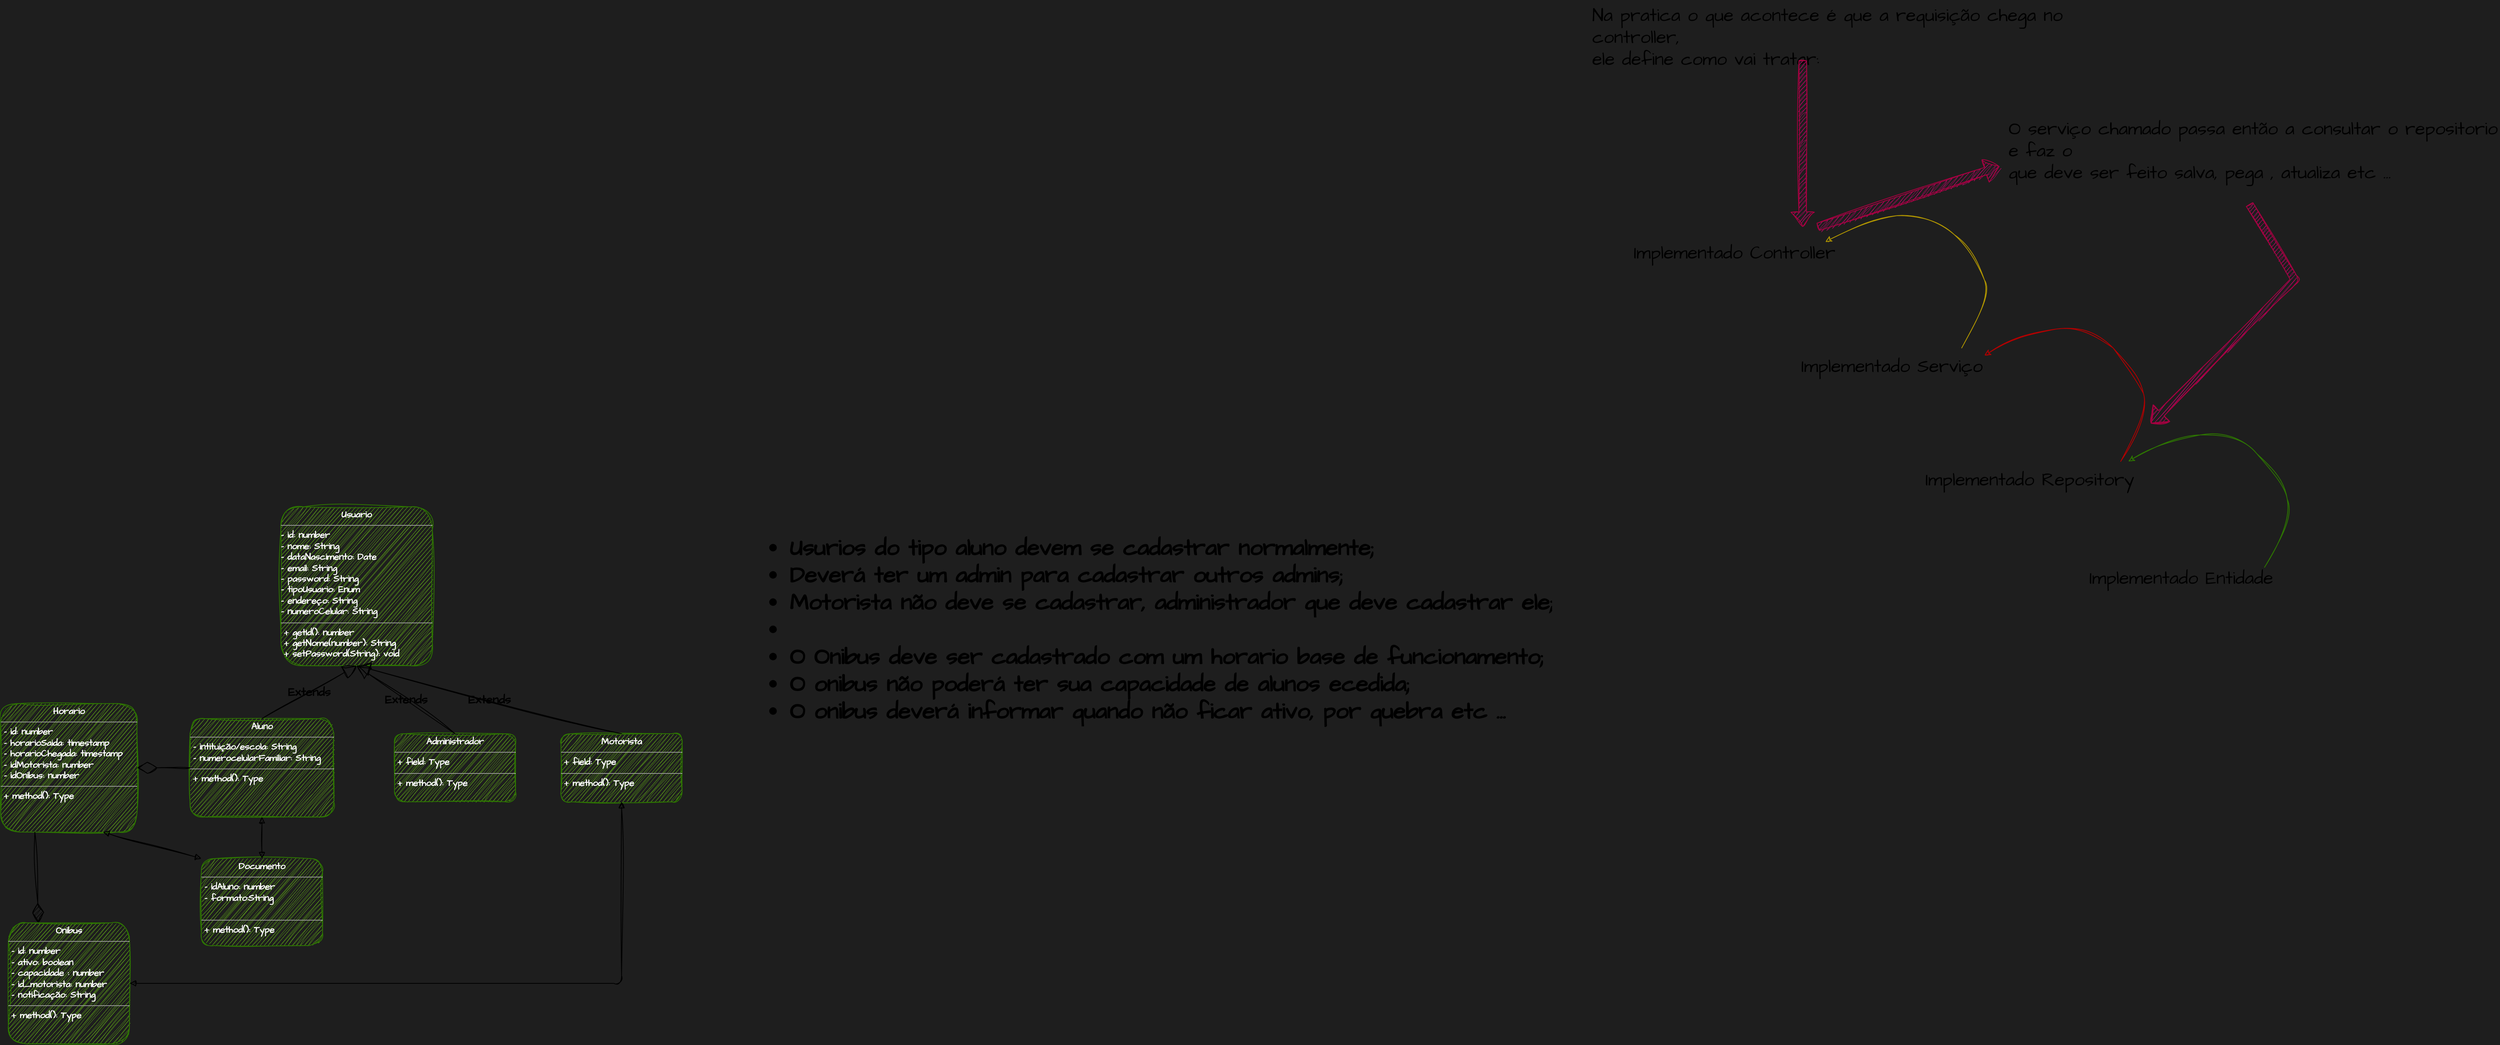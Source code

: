 <mxfile>
    <diagram id="JyZvL8UAVLS7vksvKAZD" name="Page-1">
        <mxGraphModel dx="2441" dy="2099" grid="1" gridSize="10" guides="1" tooltips="1" connect="1" arrows="1" fold="1" page="1" pageScale="1" pageWidth="827" pageHeight="1169" background="#1E1E1E" math="0" shadow="0">
            <root>
                <mxCell id="0"/>
                <mxCell id="1" parent="0"/>
                <mxCell id="2" value="&lt;p style=&quot;margin:0px;margin-top:4px;text-align:center;&quot;&gt;&lt;span&gt;&lt;font&gt;Usuario&lt;/font&gt;&lt;/span&gt;&lt;/p&gt;&lt;hr size=&quot;1&quot;&gt;&lt;font&gt;- id: number&lt;br&gt;&lt;span style=&quot;background-color: initial;&quot;&gt;- nome: String&lt;br&gt;- dataNascimento: Date&lt;br&gt;&lt;/span&gt;- email: String&lt;br&gt;- password: String&lt;br&gt;- tipoUsuario: Enum&lt;br&gt;- endereço: String&lt;br&gt;- numeroCelular: String&lt;br&gt;&lt;/font&gt;&lt;hr size=&quot;1&quot;&gt;&lt;p style=&quot;margin:0px;margin-left:4px;&quot;&gt;&lt;font&gt;+ getId(): number&lt;/font&gt;&lt;/p&gt;&lt;p style=&quot;margin:0px;margin-left:4px;&quot;&gt;&lt;font&gt;+ getNome(number): String&lt;br&gt;&lt;/font&gt;&lt;/p&gt;&lt;p style=&quot;margin:0px;margin-left:4px;&quot;&gt;&lt;font&gt;+ setPassword(String): void&lt;br&gt;&lt;/font&gt;&lt;/p&gt;&lt;p style=&quot;margin:0px;margin-left:4px;&quot;&gt;&lt;br&gt;&lt;/p&gt;" style="verticalAlign=top;align=left;overflow=fill;fontSize=12;fontFamily=Architects Daughter;html=1;sketch=1;hachureGap=4;jiggle=2;curveFitting=1;fontSource=https%3A%2F%2Ffonts.googleapis.com%2Fcss%3Ffamily%3DArchitects%2BDaughter;gradientDirection=radial;fillColor=#60a917;strokeColor=#2D7600;rounded=1;fontStyle=1;fontColor=#ffffff;" parent="1" vertex="1">
                    <mxGeometry x="80" y="120" width="200" height="210" as="geometry"/>
                </mxCell>
                <mxCell id="3" value="&lt;p style=&quot;margin:0px;margin-top:4px;text-align:center;&quot;&gt;&lt;span&gt;Aluno&lt;/span&gt;&lt;/p&gt;&lt;hr size=&quot;1&quot;&gt;&lt;p style=&quot;margin:0px;margin-left:4px;&quot;&gt;- intituição/escola: String&lt;/p&gt;&lt;p style=&quot;margin:0px;margin-left:4px;&quot;&gt;- numerocelularFamiliar: String&lt;/p&gt;&lt;hr size=&quot;1&quot;&gt;&lt;p style=&quot;margin:0px;margin-left:4px;&quot;&gt;+ method(): Type&lt;/p&gt;" style="verticalAlign=top;align=left;overflow=fill;fontSize=12;fontFamily=Architects Daughter;html=1;sketch=1;hachureGap=4;jiggle=2;curveFitting=1;fontSource=https%3A%2F%2Ffonts.googleapis.com%2Fcss%3Ffamily%3DArchitects%2BDaughter;gradientDirection=radial;fillColor=#60a917;fontColor=#ffffff;strokeColor=#2D7600;rounded=1;fontStyle=1" parent="1" vertex="1">
                    <mxGeometry x="-40" y="400" width="190" height="130" as="geometry"/>
                </mxCell>
                <mxCell id="4" value="&lt;p style=&quot;margin:0px;margin-top:4px;text-align:center;&quot;&gt;&lt;span&gt;Administrador&lt;/span&gt;&lt;/p&gt;&lt;hr size=&quot;1&quot;&gt;&lt;p style=&quot;margin:0px;margin-left:4px;&quot;&gt;+ field: Type&lt;/p&gt;&lt;hr size=&quot;1&quot;&gt;&lt;p style=&quot;margin:0px;margin-left:4px;&quot;&gt;+ method(): Type&lt;/p&gt;" style="verticalAlign=top;align=left;overflow=fill;fontSize=12;fontFamily=Architects Daughter;html=1;sketch=1;hachureGap=4;jiggle=2;curveFitting=1;fontSource=https%3A%2F%2Ffonts.googleapis.com%2Fcss%3Ffamily%3DArchitects%2BDaughter;gradientDirection=radial;fillColor=#60a917;fontColor=#ffffff;strokeColor=#2D7600;rounded=1;fontStyle=1" parent="1" vertex="1">
                    <mxGeometry x="230" y="420" width="160" height="90" as="geometry"/>
                </mxCell>
                <mxCell id="5" value="&lt;p style=&quot;margin:0px;margin-top:4px;text-align:center;&quot;&gt;&lt;span&gt;Motorista&lt;/span&gt;&lt;/p&gt;&lt;hr size=&quot;1&quot;&gt;&lt;p style=&quot;margin:0px;margin-left:4px;&quot;&gt;+ field: Type&lt;/p&gt;&lt;hr size=&quot;1&quot;&gt;&lt;p style=&quot;margin:0px;margin-left:4px;&quot;&gt;+ method(): Type&lt;/p&gt;" style="verticalAlign=top;align=left;overflow=fill;fontSize=12;fontFamily=Architects Daughter;html=1;sketch=1;hachureGap=4;jiggle=2;curveFitting=1;fontSource=https%3A%2F%2Ffonts.googleapis.com%2Fcss%3Ffamily%3DArchitects%2BDaughter;gradientDirection=radial;fillColor=#60a917;fontColor=#ffffff;strokeColor=#2D7600;rounded=1;fontStyle=1" parent="1" vertex="1">
                    <mxGeometry x="450" y="420" width="160" height="90" as="geometry"/>
                </mxCell>
                <mxCell id="6" value="&lt;p style=&quot;margin:0px;margin-top:4px;text-align:center;&quot;&gt;&lt;span&gt;Horario&lt;/span&gt;&lt;/p&gt;&lt;hr size=&quot;1&quot;&gt;&lt;p style=&quot;margin:0px;margin-left:4px;&quot;&gt;- id: number&lt;/p&gt;&lt;p style=&quot;margin:0px;margin-left:4px;&quot;&gt;- horarioSaida: timestamp&lt;/p&gt;&lt;p style=&quot;margin:0px;margin-left:4px;&quot;&gt;- horarioChegada: timestamp&lt;br&gt;&lt;/p&gt;&lt;p style=&quot;margin:0px;margin-left:4px;&quot;&gt;- idMotorista: number&lt;/p&gt;&lt;p style=&quot;margin:0px;margin-left:4px;&quot;&gt;- idOnibus: number&lt;br&gt;&lt;/p&gt;&lt;hr size=&quot;1&quot;&gt;&lt;p style=&quot;margin:0px;margin-left:4px;&quot;&gt;+ method(): Type&lt;/p&gt;" style="verticalAlign=top;align=left;overflow=fill;fontSize=12;fontFamily=Architects Daughter;html=1;sketch=1;hachureGap=4;jiggle=2;curveFitting=1;fontSource=https%3A%2F%2Ffonts.googleapis.com%2Fcss%3Ffamily%3DArchitects%2BDaughter;gradientDirection=radial;fillColor=#60a917;fontColor=#ffffff;strokeColor=#2D7600;rounded=1;fontStyle=1" parent="1" vertex="1">
                    <mxGeometry x="-290" y="380" width="180" height="170" as="geometry"/>
                </mxCell>
                <mxCell id="7" value="&lt;p style=&quot;margin:0px;margin-top:4px;text-align:center;&quot;&gt;&lt;span&gt;Documento&lt;/span&gt;&lt;/p&gt;&lt;hr size=&quot;1&quot;&gt;&lt;p style=&quot;margin:0px;margin-left:4px;&quot;&gt;- idAluno: number&lt;/p&gt;&lt;p style=&quot;margin:0px;margin-left:4px;&quot;&gt;- formato:String&lt;/p&gt;&lt;p style=&quot;margin:0px;margin-left:4px;&quot;&gt;&lt;br&gt;&lt;/p&gt;&lt;hr size=&quot;1&quot;&gt;&lt;p style=&quot;margin:0px;margin-left:4px;&quot;&gt;+ method(): Type&lt;/p&gt;" style="verticalAlign=top;align=left;overflow=fill;fontSize=12;fontFamily=Architects Daughter;html=1;sketch=1;hachureGap=4;jiggle=2;curveFitting=1;fontSource=https%3A%2F%2Ffonts.googleapis.com%2Fcss%3Ffamily%3DArchitects%2BDaughter;gradientDirection=radial;fillColor=#60a917;fontColor=#ffffff;strokeColor=#2D7600;rounded=1;fontStyle=1" parent="1" vertex="1">
                    <mxGeometry x="-25" y="585" width="160" height="115" as="geometry"/>
                </mxCell>
                <mxCell id="8" value="&lt;p style=&quot;margin:0px;margin-top:4px;text-align:center;&quot;&gt;&lt;span&gt;Onibus&lt;/span&gt;&lt;/p&gt;&lt;hr size=&quot;1&quot;&gt;&lt;p style=&quot;margin:0px;margin-left:4px;&quot;&gt;- id: number&lt;/p&gt;&lt;p style=&quot;margin:0px;margin-left:4px;&quot;&gt;- ativo: boolean&lt;/p&gt;&lt;p style=&quot;margin:0px;margin-left:4px;&quot;&gt;- capacidade : number&lt;/p&gt;&lt;p style=&quot;margin:0px;margin-left:4px;&quot;&gt;- id_motorista: number&lt;/p&gt;&lt;p style=&quot;margin:0px;margin-left:4px;&quot;&gt;- notificação: String&lt;/p&gt;&lt;hr size=&quot;1&quot;&gt;&lt;p style=&quot;margin:0px;margin-left:4px;&quot;&gt;+ method(): Type&lt;/p&gt;" style="verticalAlign=top;align=left;overflow=fill;fontSize=12;fontFamily=Architects Daughter;html=1;sketch=1;hachureGap=4;jiggle=2;curveFitting=1;fontSource=https%3A%2F%2Ffonts.googleapis.com%2Fcss%3Ffamily%3DArchitects%2BDaughter;gradientDirection=radial;fillColor=#60a917;fontColor=#ffffff;strokeColor=#2D7600;rounded=1;fontStyle=1" parent="1" vertex="1">
                    <mxGeometry x="-280" y="670" width="160" height="160" as="geometry"/>
                </mxCell>
                <mxCell id="9" value="Extends" style="endArrow=block;endSize=16;endFill=0;html=1;sketch=1;hachureGap=4;jiggle=2;curveFitting=1;fontFamily=Architects Daughter;fontSource=https%3A%2F%2Ffonts.googleapis.com%2Fcss%3Ffamily%3DArchitects%2BDaughter;fontSize=16;exitX=0.5;exitY=0;exitDx=0;exitDy=0;entryX=0.5;entryY=1;entryDx=0;entryDy=0;fontColor=#000000;fontStyle=1;labelBackgroundColor=none;" parent="1" source="3" target="2" edge="1">
                    <mxGeometry width="160" relative="1" as="geometry">
                        <mxPoint x="160" y="370" as="sourcePoint"/>
                        <mxPoint x="320" y="370" as="targetPoint"/>
                    </mxGeometry>
                </mxCell>
                <mxCell id="10" value="Extends" style="endArrow=block;endSize=16;endFill=0;html=1;sketch=1;hachureGap=4;jiggle=2;curveFitting=1;fontFamily=Architects Daughter;fontSource=https%3A%2F%2Ffonts.googleapis.com%2Fcss%3Ffamily%3DArchitects%2BDaughter;fontSize=16;exitX=0.5;exitY=0;exitDx=0;exitDy=0;entryX=0.5;entryY=1;entryDx=0;entryDy=0;fontColor=#000000;fontStyle=1;labelBackgroundColor=none;" parent="1" source="4" target="2" edge="1">
                    <mxGeometry width="160" relative="1" as="geometry">
                        <mxPoint x="350" y="370" as="sourcePoint"/>
                        <mxPoint x="370" y="220" as="targetPoint"/>
                    </mxGeometry>
                </mxCell>
                <mxCell id="11" value="Extends" style="endArrow=block;endSize=16;endFill=0;html=1;sketch=1;hachureGap=4;jiggle=2;curveFitting=1;fontFamily=Architects Daughter;fontSource=https%3A%2F%2Ffonts.googleapis.com%2Fcss%3Ffamily%3DArchitects%2BDaughter;fontSize=16;exitX=0.5;exitY=0;exitDx=0;exitDy=0;entryX=0.5;entryY=1;entryDx=0;entryDy=0;fontColor=#000000;fontStyle=1;labelBackgroundColor=none;" parent="1" source="5" target="2" edge="1">
                    <mxGeometry width="160" relative="1" as="geometry">
                        <mxPoint x="404" y="410" as="sourcePoint"/>
                        <mxPoint x="424" y="260" as="targetPoint"/>
                    </mxGeometry>
                </mxCell>
                <mxCell id="15" value="" style="endArrow=diamondThin;endFill=1;endSize=24;html=1;sketch=1;hachureGap=4;jiggle=2;curveFitting=1;fontFamily=Architects Daughter;fontSource=https%3A%2F%2Ffonts.googleapis.com%2Fcss%3Ffamily%3DArchitects%2BDaughter;fontSize=16;entryX=0.25;entryY=0;entryDx=0;entryDy=0;exitX=0.25;exitY=1;exitDx=0;exitDy=0;fontColor=#000000;fontStyle=1" parent="1" source="6" target="8" edge="1">
                    <mxGeometry width="160" relative="1" as="geometry">
                        <mxPoint x="-560" y="415.0" as="sourcePoint"/>
                        <mxPoint x="-390" y="635" as="targetPoint"/>
                    </mxGeometry>
                </mxCell>
                <mxCell id="17" value="" style="endArrow=block;startArrow=block;endFill=1;startFill=1;html=1;sketch=1;hachureGap=4;jiggle=2;curveFitting=1;fontFamily=Architects Daughter;fontSource=https%3A%2F%2Ffonts.googleapis.com%2Fcss%3Ffamily%3DArchitects%2BDaughter;fontSize=16;entryX=0.5;entryY=1;entryDx=0;entryDy=0;exitX=1;exitY=0.5;exitDx=0;exitDy=0;fontColor=#000000;fontStyle=1" parent="1" source="8" target="5" edge="1">
                    <mxGeometry width="160" relative="1" as="geometry">
                        <mxPoint x="-100" y="730" as="sourcePoint"/>
                        <mxPoint y="760.0" as="targetPoint"/>
                        <Array as="points">
                            <mxPoint x="530" y="750"/>
                        </Array>
                    </mxGeometry>
                </mxCell>
                <mxCell id="18" value="" style="endArrow=block;startArrow=block;endFill=1;startFill=1;html=1;sketch=1;hachureGap=4;jiggle=2;curveFitting=1;fontFamily=Architects Daughter;fontSource=https%3A%2F%2Ffonts.googleapis.com%2Fcss%3Ffamily%3DArchitects%2BDaughter;fontSize=16;exitX=0.5;exitY=1;exitDx=0;exitDy=0;entryX=0.5;entryY=0;entryDx=0;entryDy=0;fontColor=#000000;fontStyle=1" parent="1" source="3" target="7" edge="1">
                    <mxGeometry width="160" relative="1" as="geometry">
                        <mxPoint x="-120" y="530" as="sourcePoint"/>
                        <mxPoint x="-30" y="530" as="targetPoint"/>
                    </mxGeometry>
                </mxCell>
                <mxCell id="19" value="" style="endArrow=block;startArrow=block;endFill=1;startFill=1;html=1;sketch=1;hachureGap=4;jiggle=2;curveFitting=1;fontFamily=Architects Daughter;fontSource=https%3A%2F%2Ffonts.googleapis.com%2Fcss%3Ffamily%3DArchitects%2BDaughter;fontSize=16;exitX=0.75;exitY=1;exitDx=0;exitDy=0;entryX=0;entryY=0;entryDx=0;entryDy=0;fontColor=#000000;fontStyle=1" parent="1" source="6" target="7" edge="1">
                    <mxGeometry width="160" relative="1" as="geometry">
                        <mxPoint x="-120" y="500" as="sourcePoint"/>
                        <mxPoint x="-120" y="570" as="targetPoint"/>
                    </mxGeometry>
                </mxCell>
                <mxCell id="20" value="&lt;ul style=&quot;font-size: 30px;&quot;&gt;&lt;li&gt;Usurios do tipo aluno devem se cadastrar normalmente;&lt;/li&gt;&lt;li&gt;Deverá ter um admin para cadastrar outros admins;&lt;/li&gt;&lt;li&gt;Motorista não deve se cadastrar, administrador que deve cadastrar ele;&lt;/li&gt;&lt;li&gt;&lt;br&gt;&lt;/li&gt;&lt;li&gt;O Onibus deve ser cadastrado com um horario base de funcionamento;&lt;/li&gt;&lt;li&gt;O onibus não poderá ter sua capacidade de alunos ecedida;&lt;/li&gt;&lt;li&gt;O onibus deverá informar quando não ficar ativo, por quebra etc ...&lt;/li&gt;&lt;/ul&gt;" style="text;strokeColor=none;fillColor=none;html=1;whiteSpace=wrap;verticalAlign=top;overflow=hidden;sketch=1;hachureGap=4;jiggle=2;curveFitting=1;fontFamily=Architects Daughter;fontSource=https%3A%2F%2Ffonts.googleapis.com%2Fcss%3Ffamily%3DArchitects%2BDaughter;fontSize=20;fontColor=#000000;fontStyle=1" parent="1" vertex="1">
                    <mxGeometry x="710" y="120" width="1320" height="500" as="geometry"/>
                </mxCell>
                <mxCell id="21" value="" style="endArrow=diamondThin;endFill=0;endSize=24;html=1;labelBackgroundColor=none;sketch=1;hachureGap=4;jiggle=2;curveFitting=1;fontFamily=Architects Daughter;fontSource=https%3A%2F%2Ffonts.googleapis.com%2Fcss%3Ffamily%3DArchitects%2BDaughter;fontSize=30;fontColor=#171717;entryX=1;entryY=0.5;entryDx=0;entryDy=0;exitX=0;exitY=0.5;exitDx=0;exitDy=0;" parent="1" source="3" target="6" edge="1">
                    <mxGeometry width="160" relative="1" as="geometry">
                        <mxPoint x="-80" y="550" as="sourcePoint"/>
                        <mxPoint x="-80" y="450" as="targetPoint"/>
                    </mxGeometry>
                </mxCell>
                <mxCell id="22" value="Implementado Repository" style="text;html=1;strokeColor=none;fillColor=none;align=center;verticalAlign=middle;whiteSpace=wrap;rounded=0;sketch=1;hachureGap=4;jiggle=2;curveFitting=1;fontFamily=Architects Daughter;fontSource=https%3A%2F%2Ffonts.googleapis.com%2Fcss%3Ffamily%3DArchitects%2BDaughter;fontSize=24;" parent="1" vertex="1">
                    <mxGeometry x="2250" y="70" width="280" height="30" as="geometry"/>
                </mxCell>
                <mxCell id="23" value="Implementado Entidade" style="text;html=1;strokeColor=none;fillColor=none;align=center;verticalAlign=middle;whiteSpace=wrap;rounded=0;sketch=1;hachureGap=4;jiggle=2;curveFitting=1;fontFamily=Architects Daughter;fontSource=https%3A%2F%2Ffonts.googleapis.com%2Fcss%3Ffamily%3DArchitects%2BDaughter;fontSize=24;" parent="1" vertex="1">
                    <mxGeometry x="2450" y="200" width="280" height="30" as="geometry"/>
                </mxCell>
                <mxCell id="24" value="" style="curved=1;endArrow=classic;html=1;sketch=1;hachureGap=4;jiggle=2;curveFitting=1;fontFamily=Architects Daughter;fontSource=https%3A%2F%2Ffonts.googleapis.com%2Fcss%3Ffamily%3DArchitects%2BDaughter;fontSize=16;fillColor=#60a917;strokeColor=#2D7600;" parent="1" edge="1">
                    <mxGeometry width="50" height="50" relative="1" as="geometry">
                        <mxPoint x="2700" y="200" as="sourcePoint"/>
                        <mxPoint x="2520" y="60" as="targetPoint"/>
                        <Array as="points">
                            <mxPoint x="2740" y="140"/>
                            <mxPoint x="2720" y="80"/>
                            <mxPoint x="2660" y="20"/>
                            <mxPoint x="2570" y="30"/>
                        </Array>
                    </mxGeometry>
                </mxCell>
                <mxCell id="25" value="Implementado Serviço" style="text;html=1;strokeColor=none;fillColor=none;align=center;verticalAlign=middle;whiteSpace=wrap;rounded=0;sketch=1;hachureGap=4;jiggle=2;curveFitting=1;fontFamily=Architects Daughter;fontSource=https%3A%2F%2Ffonts.googleapis.com%2Fcss%3Ffamily%3DArchitects%2BDaughter;fontSize=24;" parent="1" vertex="1">
                    <mxGeometry x="2068" y="-80" width="280" height="30" as="geometry"/>
                </mxCell>
                <mxCell id="26" value="" style="curved=1;endArrow=classic;html=1;sketch=1;hachureGap=4;jiggle=2;curveFitting=1;fontFamily=Architects Daughter;fontSource=https%3A%2F%2Ffonts.googleapis.com%2Fcss%3Ffamily%3DArchitects%2BDaughter;fontSize=16;fillColor=#e51400;strokeColor=#B20000;" parent="1" edge="1">
                    <mxGeometry width="50" height="50" relative="1" as="geometry">
                        <mxPoint x="2510" y="60" as="sourcePoint"/>
                        <mxPoint x="2330" y="-80" as="targetPoint"/>
                        <Array as="points">
                            <mxPoint x="2550"/>
                            <mxPoint x="2530" y="-60"/>
                            <mxPoint x="2470" y="-120"/>
                            <mxPoint x="2380" y="-110"/>
                        </Array>
                    </mxGeometry>
                </mxCell>
                <mxCell id="27" value="Implementado Controller&lt;br style=&quot;font-size: 24px;&quot;&gt;" style="text;html=1;strokeColor=none;fillColor=none;align=center;verticalAlign=middle;whiteSpace=wrap;rounded=0;sketch=1;hachureGap=4;jiggle=2;curveFitting=1;fontFamily=Architects Daughter;fontSource=https%3A%2F%2Ffonts.googleapis.com%2Fcss%3Ffamily%3DArchitects%2BDaughter;fontSize=24;" parent="1" vertex="1">
                    <mxGeometry x="1860" y="-230" width="280" height="30" as="geometry"/>
                </mxCell>
                <mxCell id="28" value="" style="curved=1;endArrow=classic;html=1;sketch=1;hachureGap=4;jiggle=2;curveFitting=1;fontFamily=Architects Daughter;fontSource=https%3A%2F%2Ffonts.googleapis.com%2Fcss%3Ffamily%3DArchitects%2BDaughter;fontSize=16;fillColor=#e3c800;strokeColor=#B09500;" parent="1" edge="1">
                    <mxGeometry width="50" height="50" relative="1" as="geometry">
                        <mxPoint x="2300" y="-90" as="sourcePoint"/>
                        <mxPoint x="2120" y="-230" as="targetPoint"/>
                        <Array as="points">
                            <mxPoint x="2340" y="-150"/>
                            <mxPoint x="2320" y="-210"/>
                            <mxPoint x="2260" y="-270"/>
                            <mxPoint x="2170" y="-260"/>
                        </Array>
                    </mxGeometry>
                </mxCell>
                <mxCell id="29" value="&lt;font style=&quot;font-size: 24px;&quot;&gt;Na pratica o que acontece é que a requisição chega no controller,&lt;br&gt;ele define como vai tratar:&lt;/font&gt;" style="text;html=1;strokeColor=none;fillColor=none;align=left;verticalAlign=middle;whiteSpace=wrap;rounded=0;sketch=1;hachureGap=4;jiggle=2;curveFitting=1;fontFamily=Architects Daughter;fontSource=https%3A%2F%2Ffonts.googleapis.com%2Fcss%3Ffamily%3DArchitects%2BDaughter;fontSize=20;" parent="1" vertex="1">
                    <mxGeometry x="1810" y="-550" width="650" height="100" as="geometry"/>
                </mxCell>
                <mxCell id="30" value="" style="shape=flexArrow;endArrow=classic;html=1;sketch=1;hachureGap=4;jiggle=2;curveFitting=1;fontFamily=Architects Daughter;fontSource=https%3A%2F%2Ffonts.googleapis.com%2Fcss%3Ffamily%3DArchitects%2BDaughter;fontSize=16;fillColor=#d80073;strokeColor=#A50040;" parent="1" edge="1">
                    <mxGeometry width="50" height="50" relative="1" as="geometry">
                        <mxPoint x="2090" y="-470" as="sourcePoint"/>
                        <mxPoint x="2090" y="-250" as="targetPoint"/>
                    </mxGeometry>
                </mxCell>
                <mxCell id="31" value="O serviço chamado passa então a consultar o repositorio e faz o&amp;nbsp;&lt;br style=&quot;font-size: 24px;&quot;&gt;que deve ser feito salva, pega , atualiza etc ..." style="text;html=1;strokeColor=none;fillColor=none;align=left;verticalAlign=middle;whiteSpace=wrap;rounded=0;sketch=1;hachureGap=4;jiggle=2;curveFitting=1;fontFamily=Architects Daughter;fontSource=https%3A%2F%2Ffonts.googleapis.com%2Fcss%3Ffamily%3DArchitects%2BDaughter;fontSize=24;" parent="1" vertex="1">
                    <mxGeometry x="2360" y="-400" width="650" height="100" as="geometry"/>
                </mxCell>
                <mxCell id="32" value="" style="shape=flexArrow;endArrow=classic;html=1;sketch=1;hachureGap=4;jiggle=2;curveFitting=1;fontFamily=Architects Daughter;fontSource=https%3A%2F%2Ffonts.googleapis.com%2Fcss%3Ffamily%3DArchitects%2BDaughter;fontSize=16;fillColor=#d80073;strokeColor=#A50040;" parent="1" edge="1">
                    <mxGeometry width="50" height="50" relative="1" as="geometry">
                        <mxPoint x="2680" y="-280" as="sourcePoint"/>
                        <mxPoint x="2550" y="10" as="targetPoint"/>
                        <Array as="points">
                            <mxPoint x="2740" y="-180"/>
                        </Array>
                    </mxGeometry>
                </mxCell>
                <mxCell id="33" value="" style="shape=flexArrow;endArrow=classic;html=1;sketch=1;hachureGap=4;jiggle=2;curveFitting=1;fontFamily=Architects Daughter;fontSource=https%3A%2F%2Ffonts.googleapis.com%2Fcss%3Ffamily%3DArchitects%2BDaughter;fontSize=16;fillColor=#d80073;strokeColor=#A50040;" parent="1" edge="1">
                    <mxGeometry width="50" height="50" relative="1" as="geometry">
                        <mxPoint x="2110" y="-250" as="sourcePoint"/>
                        <mxPoint x="2350" y="-330" as="targetPoint"/>
                    </mxGeometry>
                </mxCell>
            </root>
        </mxGraphModel>
    </diagram>
</mxfile>